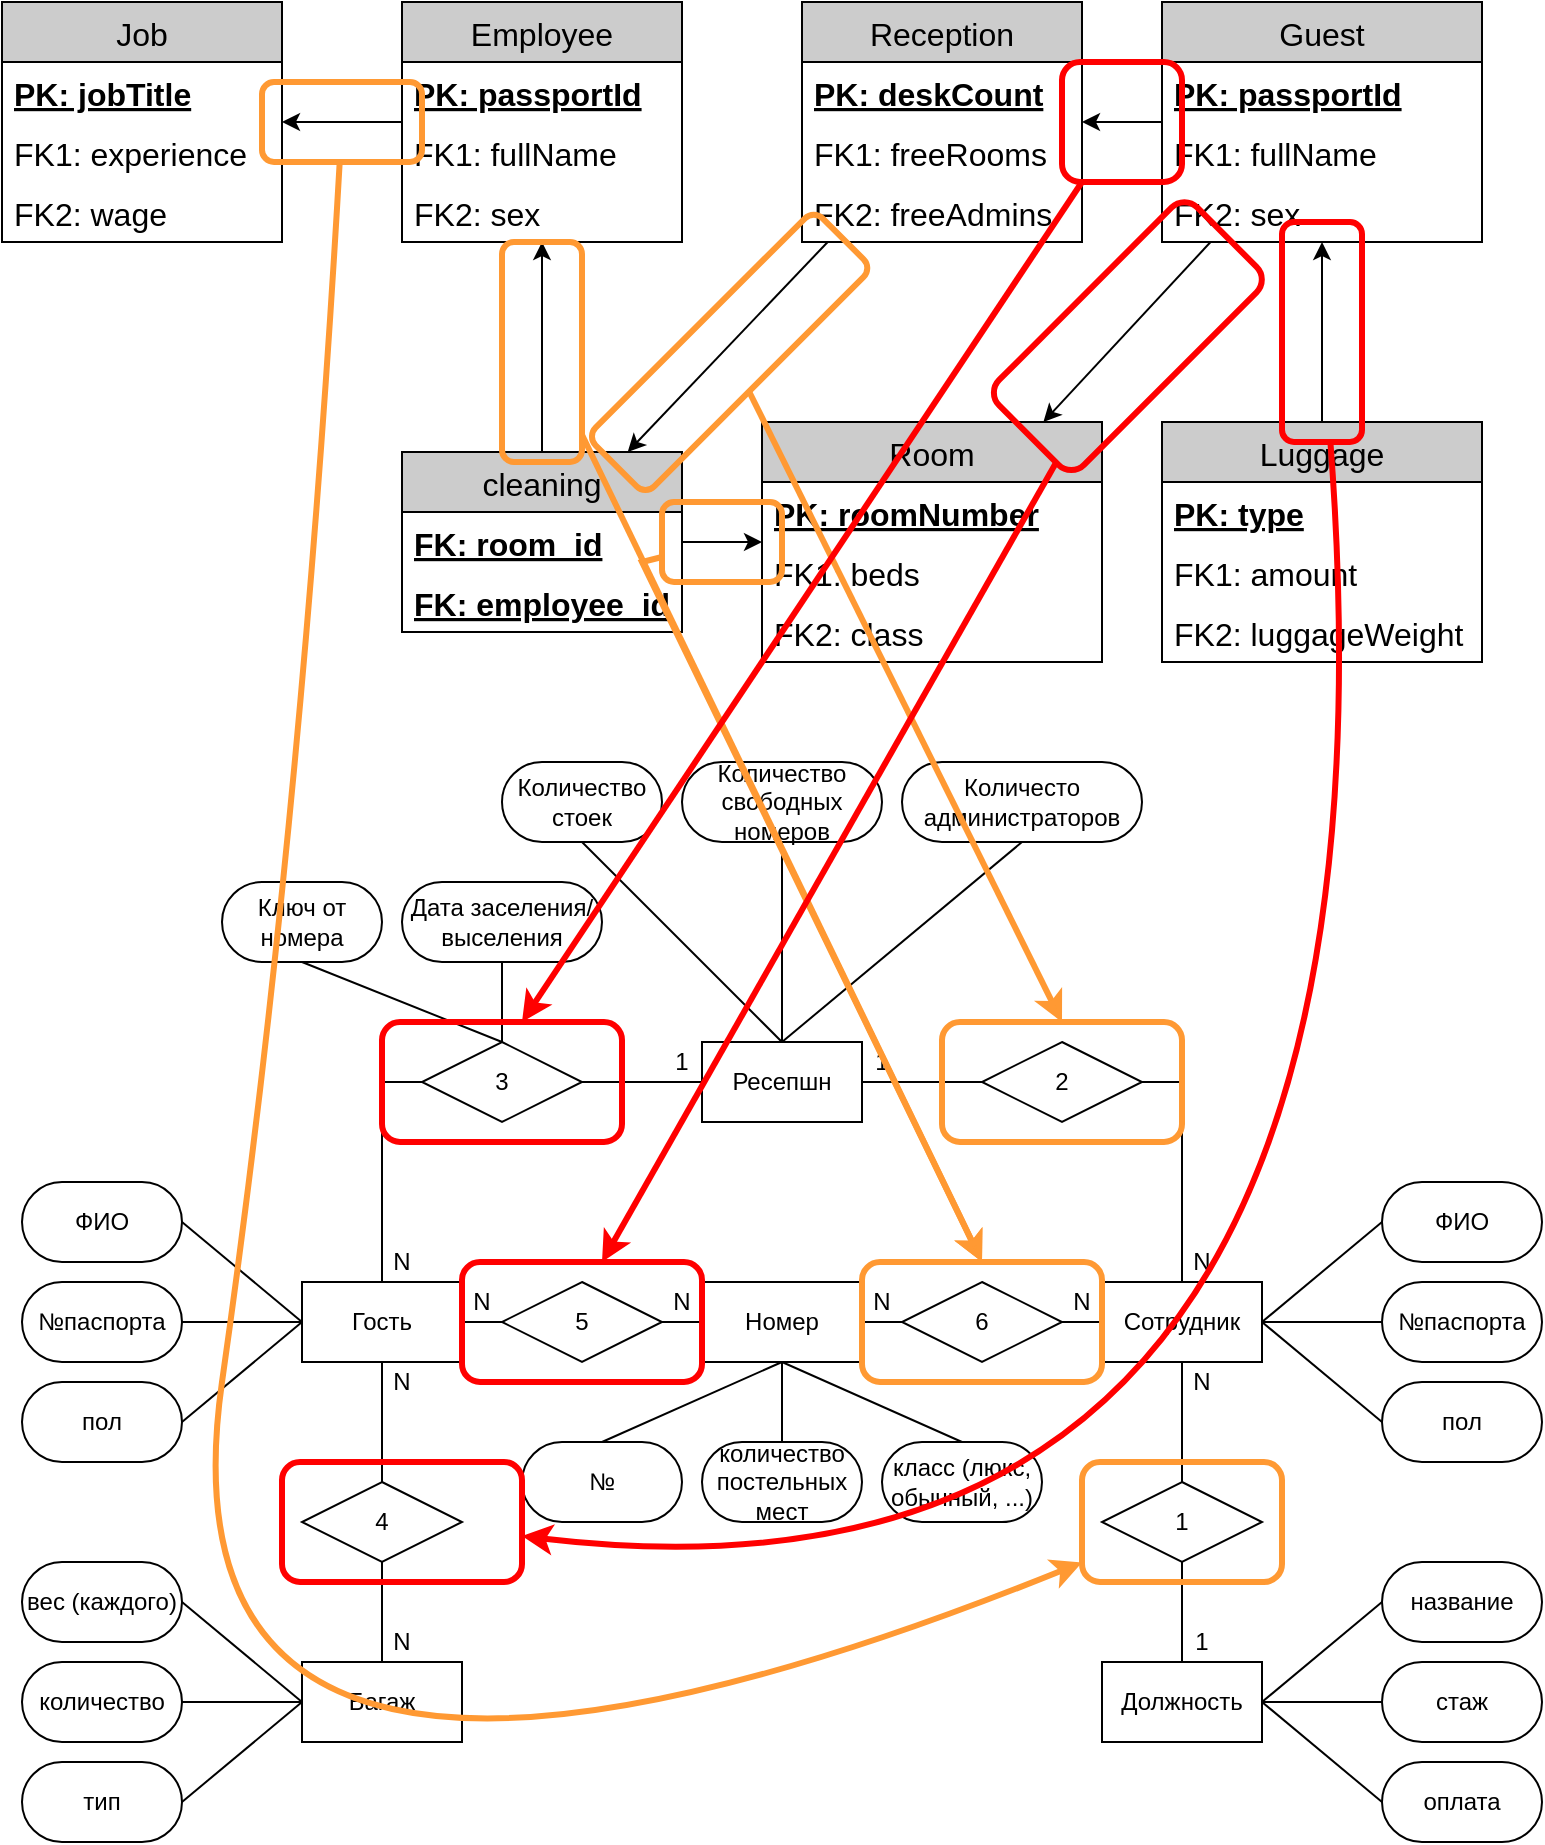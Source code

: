 <mxfile version="20.3.0" type="device"><diagram id="vk5RKpbCfQHZWG0FtyMQ" name="Page-1"><mxGraphModel dx="1185" dy="721" grid="1" gridSize="10" guides="0" tooltips="1" connect="1" arrows="1" fold="1" page="1" pageScale="1" pageWidth="827" pageHeight="1169" math="0" shadow="0"><root><mxCell id="0"/><mxCell id="1" parent="0"/><mxCell id="TBQOfmh74yE7Xm7Wg3LS-1" value="Сотрудник" style="rounded=0;whiteSpace=wrap;html=1;" parent="1" vertex="1"><mxGeometry x="580" y="680" width="80" height="40" as="geometry"/></mxCell><mxCell id="TBQOfmh74yE7Xm7Wg3LS-2" value="Должность" style="rounded=0;whiteSpace=wrap;html=1;" parent="1" vertex="1"><mxGeometry x="580" y="870" width="80" height="40" as="geometry"/></mxCell><mxCell id="TBQOfmh74yE7Xm7Wg3LS-3" value="1" style="rhombus;whiteSpace=wrap;html=1;" parent="1" vertex="1"><mxGeometry x="580" y="780" width="80" height="40" as="geometry"/></mxCell><mxCell id="TBQOfmh74yE7Xm7Wg3LS-4" value="" style="endArrow=none;html=1;rounded=0;entryX=0.5;entryY=1;entryDx=0;entryDy=0;exitX=0.5;exitY=0;exitDx=0;exitDy=0;" parent="1" source="TBQOfmh74yE7Xm7Wg3LS-3" target="TBQOfmh74yE7Xm7Wg3LS-1" edge="1"><mxGeometry width="50" height="50" relative="1" as="geometry"><mxPoint x="420" y="800" as="sourcePoint"/><mxPoint x="470" y="750" as="targetPoint"/></mxGeometry></mxCell><mxCell id="TBQOfmh74yE7Xm7Wg3LS-5" value="N" style="text;html=1;strokeColor=none;fillColor=none;align=center;verticalAlign=middle;whiteSpace=wrap;rounded=0;" parent="1" vertex="1"><mxGeometry x="620" y="720" width="20" height="20" as="geometry"/></mxCell><mxCell id="TBQOfmh74yE7Xm7Wg3LS-6" value="" style="endArrow=none;html=1;rounded=0;entryX=0.5;entryY=1;entryDx=0;entryDy=0;exitX=0.5;exitY=0;exitDx=0;exitDy=0;" parent="1" source="TBQOfmh74yE7Xm7Wg3LS-2" target="TBQOfmh74yE7Xm7Wg3LS-3" edge="1"><mxGeometry width="50" height="50" relative="1" as="geometry"><mxPoint x="450" y="860" as="sourcePoint"/><mxPoint x="500" y="810" as="targetPoint"/></mxGeometry></mxCell><mxCell id="TBQOfmh74yE7Xm7Wg3LS-7" value="1" style="text;html=1;strokeColor=none;fillColor=none;align=center;verticalAlign=middle;whiteSpace=wrap;rounded=0;" parent="1" vertex="1"><mxGeometry x="620" y="850" width="20" height="20" as="geometry"/></mxCell><mxCell id="TBQOfmh74yE7Xm7Wg3LS-8" value="ФИО" style="rounded=1;whiteSpace=wrap;html=1;arcSize=50;" parent="1" vertex="1"><mxGeometry x="720" y="630" width="80" height="40" as="geometry"/></mxCell><mxCell id="TBQOfmh74yE7Xm7Wg3LS-10" value="№паспорта" style="rounded=1;whiteSpace=wrap;html=1;arcSize=50;" parent="1" vertex="1"><mxGeometry x="720" y="680" width="80" height="40" as="geometry"/></mxCell><mxCell id="TBQOfmh74yE7Xm7Wg3LS-11" value="пол" style="rounded=1;whiteSpace=wrap;html=1;arcSize=50;" parent="1" vertex="1"><mxGeometry x="720" y="730" width="80" height="40" as="geometry"/></mxCell><mxCell id="TBQOfmh74yE7Xm7Wg3LS-12" value="" style="endArrow=none;html=1;rounded=0;entryX=0;entryY=0.5;entryDx=0;entryDy=0;" parent="1" target="TBQOfmh74yE7Xm7Wg3LS-8" edge="1"><mxGeometry width="50" height="50" relative="1" as="geometry"><mxPoint x="660" y="700" as="sourcePoint"/><mxPoint x="710" y="650" as="targetPoint"/></mxGeometry></mxCell><mxCell id="TBQOfmh74yE7Xm7Wg3LS-13" value="" style="endArrow=none;html=1;rounded=0;exitX=1;exitY=0.5;exitDx=0;exitDy=0;entryX=0;entryY=0.5;entryDx=0;entryDy=0;" parent="1" source="TBQOfmh74yE7Xm7Wg3LS-1" target="TBQOfmh74yE7Xm7Wg3LS-10" edge="1"><mxGeometry width="50" height="50" relative="1" as="geometry"><mxPoint x="460" y="760" as="sourcePoint"/><mxPoint x="510" y="710" as="targetPoint"/></mxGeometry></mxCell><mxCell id="TBQOfmh74yE7Xm7Wg3LS-14" value="" style="endArrow=none;html=1;rounded=0;entryX=0;entryY=0.5;entryDx=0;entryDy=0;exitX=1;exitY=0.5;exitDx=0;exitDy=0;" parent="1" source="TBQOfmh74yE7Xm7Wg3LS-1" target="TBQOfmh74yE7Xm7Wg3LS-11" edge="1"><mxGeometry width="50" height="50" relative="1" as="geometry"><mxPoint x="670" y="710" as="sourcePoint"/><mxPoint x="730" y="660" as="targetPoint"/></mxGeometry></mxCell><mxCell id="TBQOfmh74yE7Xm7Wg3LS-15" value="название" style="rounded=1;whiteSpace=wrap;html=1;arcSize=50;" parent="1" vertex="1"><mxGeometry x="720" y="820" width="80" height="40" as="geometry"/></mxCell><mxCell id="TBQOfmh74yE7Xm7Wg3LS-16" value="стаж" style="rounded=1;whiteSpace=wrap;html=1;arcSize=50;" parent="1" vertex="1"><mxGeometry x="720" y="870" width="80" height="40" as="geometry"/></mxCell><mxCell id="TBQOfmh74yE7Xm7Wg3LS-17" value="оплата" style="rounded=1;whiteSpace=wrap;html=1;arcSize=50;" parent="1" vertex="1"><mxGeometry x="720" y="920" width="80" height="40" as="geometry"/></mxCell><mxCell id="TBQOfmh74yE7Xm7Wg3LS-18" value="" style="endArrow=none;html=1;rounded=0;entryX=0;entryY=0.5;entryDx=0;entryDy=0;exitX=1;exitY=0.5;exitDx=0;exitDy=0;" parent="1" source="TBQOfmh74yE7Xm7Wg3LS-2" target="TBQOfmh74yE7Xm7Wg3LS-15" edge="1"><mxGeometry width="50" height="50" relative="1" as="geometry"><mxPoint x="660" y="890" as="sourcePoint"/><mxPoint x="710" y="840" as="targetPoint"/></mxGeometry></mxCell><mxCell id="TBQOfmh74yE7Xm7Wg3LS-19" value="" style="endArrow=none;html=1;rounded=0;exitX=1;exitY=0.5;exitDx=0;exitDy=0;entryX=0;entryY=0.5;entryDx=0;entryDy=0;" parent="1" source="TBQOfmh74yE7Xm7Wg3LS-2" target="TBQOfmh74yE7Xm7Wg3LS-16" edge="1"><mxGeometry width="50" height="50" relative="1" as="geometry"><mxPoint x="660" y="890" as="sourcePoint"/><mxPoint x="510" y="900" as="targetPoint"/></mxGeometry></mxCell><mxCell id="TBQOfmh74yE7Xm7Wg3LS-20" value="" style="endArrow=none;html=1;rounded=0;entryX=0;entryY=0.5;entryDx=0;entryDy=0;exitX=1;exitY=0.5;exitDx=0;exitDy=0;" parent="1" source="TBQOfmh74yE7Xm7Wg3LS-2" target="TBQOfmh74yE7Xm7Wg3LS-17" edge="1"><mxGeometry width="50" height="50" relative="1" as="geometry"><mxPoint x="660" y="890" as="sourcePoint"/><mxPoint x="730" y="850" as="targetPoint"/></mxGeometry></mxCell><mxCell id="TBQOfmh74yE7Xm7Wg3LS-21" value="Гость" style="rounded=0;whiteSpace=wrap;html=1;" parent="1" vertex="1"><mxGeometry x="180" y="680" width="80" height="40" as="geometry"/></mxCell><mxCell id="TBQOfmh74yE7Xm7Wg3LS-23" value="ФИО" style="rounded=1;whiteSpace=wrap;html=1;arcSize=50;" parent="1" vertex="1"><mxGeometry x="40" y="630" width="80" height="40" as="geometry"/></mxCell><mxCell id="TBQOfmh74yE7Xm7Wg3LS-24" value="№паспорта" style="rounded=1;whiteSpace=wrap;html=1;arcSize=50;" parent="1" vertex="1"><mxGeometry x="40" y="680" width="80" height="40" as="geometry"/></mxCell><mxCell id="TBQOfmh74yE7Xm7Wg3LS-25" value="пол" style="rounded=1;whiteSpace=wrap;html=1;arcSize=50;" parent="1" vertex="1"><mxGeometry x="40" y="730" width="80" height="40" as="geometry"/></mxCell><mxCell id="TBQOfmh74yE7Xm7Wg3LS-29" value="" style="endArrow=none;html=1;rounded=0;entryX=1;entryY=0.5;entryDx=0;entryDy=0;exitX=0;exitY=0.5;exitDx=0;exitDy=0;" parent="1" source="TBQOfmh74yE7Xm7Wg3LS-21" target="TBQOfmh74yE7Xm7Wg3LS-23" edge="1"><mxGeometry width="50" height="50" relative="1" as="geometry"><mxPoint x="220" y="810" as="sourcePoint"/><mxPoint x="280" y="760" as="targetPoint"/></mxGeometry></mxCell><mxCell id="TBQOfmh74yE7Xm7Wg3LS-30" value="" style="endArrow=none;html=1;rounded=0;exitX=0;exitY=0.5;exitDx=0;exitDy=0;entryX=1;entryY=0.5;entryDx=0;entryDy=0;" parent="1" source="TBQOfmh74yE7Xm7Wg3LS-21" target="TBQOfmh74yE7Xm7Wg3LS-24" edge="1"><mxGeometry width="50" height="50" relative="1" as="geometry"><mxPoint x="220" y="810" as="sourcePoint"/><mxPoint x="280" y="810" as="targetPoint"/></mxGeometry></mxCell><mxCell id="TBQOfmh74yE7Xm7Wg3LS-31" value="" style="endArrow=none;html=1;rounded=0;exitX=1;exitY=0.5;exitDx=0;exitDy=0;entryX=0;entryY=0.5;entryDx=0;entryDy=0;" parent="1" source="TBQOfmh74yE7Xm7Wg3LS-25" target="TBQOfmh74yE7Xm7Wg3LS-21" edge="1"><mxGeometry width="50" height="50" relative="1" as="geometry"><mxPoint x="220" y="810" as="sourcePoint"/><mxPoint x="180" y="700" as="targetPoint"/></mxGeometry></mxCell><mxCell id="TBQOfmh74yE7Xm7Wg3LS-32" value="Ресепшн" style="rounded=0;whiteSpace=wrap;html=1;" parent="1" vertex="1"><mxGeometry x="380" y="560" width="80" height="40" as="geometry"/></mxCell><mxCell id="TBQOfmh74yE7Xm7Wg3LS-34" value="Багаж" style="rounded=0;whiteSpace=wrap;html=1;" parent="1" vertex="1"><mxGeometry x="180" y="870" width="80" height="40" as="geometry"/></mxCell><mxCell id="TBQOfmh74yE7Xm7Wg3LS-35" value="вес (каждого)" style="rounded=1;whiteSpace=wrap;html=1;arcSize=50;" parent="1" vertex="1"><mxGeometry x="40" y="820" width="80" height="40" as="geometry"/></mxCell><mxCell id="TBQOfmh74yE7Xm7Wg3LS-36" value="количество" style="rounded=1;whiteSpace=wrap;html=1;arcSize=50;" parent="1" vertex="1"><mxGeometry x="40" y="870" width="80" height="40" as="geometry"/></mxCell><mxCell id="TBQOfmh74yE7Xm7Wg3LS-37" value="тип" style="rounded=1;whiteSpace=wrap;html=1;arcSize=50;" parent="1" vertex="1"><mxGeometry x="40" y="920" width="80" height="40" as="geometry"/></mxCell><mxCell id="TBQOfmh74yE7Xm7Wg3LS-38" value="" style="endArrow=none;html=1;rounded=0;entryX=1;entryY=0.5;entryDx=0;entryDy=0;exitX=0;exitY=0.5;exitDx=0;exitDy=0;" parent="1" edge="1"><mxGeometry width="50" height="50" relative="1" as="geometry"><mxPoint x="180" y="890" as="sourcePoint"/><mxPoint x="120" y="840" as="targetPoint"/></mxGeometry></mxCell><mxCell id="TBQOfmh74yE7Xm7Wg3LS-39" value="" style="endArrow=none;html=1;rounded=0;exitX=0;exitY=0.5;exitDx=0;exitDy=0;entryX=1;entryY=0.5;entryDx=0;entryDy=0;" parent="1" edge="1"><mxGeometry width="50" height="50" relative="1" as="geometry"><mxPoint x="180" y="890" as="sourcePoint"/><mxPoint x="120" y="890" as="targetPoint"/></mxGeometry></mxCell><mxCell id="TBQOfmh74yE7Xm7Wg3LS-40" value="" style="endArrow=none;html=1;rounded=0;entryX=0;entryY=0.5;entryDx=0;entryDy=0;exitX=1;exitY=0.5;exitDx=0;exitDy=0;" parent="1" source="TBQOfmh74yE7Xm7Wg3LS-37" edge="1"><mxGeometry width="50" height="50" relative="1" as="geometry"><mxPoint x="120" y="940" as="sourcePoint"/><mxPoint x="180" y="890" as="targetPoint"/></mxGeometry></mxCell><mxCell id="TBQOfmh74yE7Xm7Wg3LS-41" value="2" style="rhombus;whiteSpace=wrap;html=1;" parent="1" vertex="1"><mxGeometry x="520" y="560" width="80" height="40" as="geometry"/></mxCell><mxCell id="TBQOfmh74yE7Xm7Wg3LS-42" value="" style="endArrow=none;html=1;rounded=0;exitX=0.5;exitY=0;exitDx=0;exitDy=0;entryX=1;entryY=0.5;entryDx=0;entryDy=0;" parent="1" source="TBQOfmh74yE7Xm7Wg3LS-1" target="TBQOfmh74yE7Xm7Wg3LS-41" edge="1"><mxGeometry width="50" height="50" relative="1" as="geometry"><mxPoint x="580" y="680" as="sourcePoint"/><mxPoint x="630" y="630" as="targetPoint"/><Array as="points"><mxPoint x="620" y="580"/></Array></mxGeometry></mxCell><mxCell id="TBQOfmh74yE7Xm7Wg3LS-45" value="" style="endArrow=none;html=1;rounded=0;exitX=1;exitY=0.5;exitDx=0;exitDy=0;entryX=0;entryY=0.5;entryDx=0;entryDy=0;" parent="1" source="TBQOfmh74yE7Xm7Wg3LS-32" target="TBQOfmh74yE7Xm7Wg3LS-41" edge="1"><mxGeometry width="50" height="50" relative="1" as="geometry"><mxPoint x="430" y="640" as="sourcePoint"/><mxPoint x="510" y="600" as="targetPoint"/></mxGeometry></mxCell><mxCell id="TBQOfmh74yE7Xm7Wg3LS-46" value="N" style="text;html=1;strokeColor=none;fillColor=none;align=center;verticalAlign=middle;whiteSpace=wrap;rounded=0;" parent="1" vertex="1"><mxGeometry x="620" y="660" width="20" height="20" as="geometry"/></mxCell><mxCell id="TBQOfmh74yE7Xm7Wg3LS-47" value="1" style="text;html=1;strokeColor=none;fillColor=none;align=center;verticalAlign=middle;whiteSpace=wrap;rounded=0;" parent="1" vertex="1"><mxGeometry x="460" y="560" width="20" height="20" as="geometry"/></mxCell><mxCell id="TBQOfmh74yE7Xm7Wg3LS-48" value="3" style="rhombus;whiteSpace=wrap;html=1;" parent="1" vertex="1"><mxGeometry x="240" y="560" width="80" height="40" as="geometry"/></mxCell><mxCell id="TBQOfmh74yE7Xm7Wg3LS-50" value="Номер" style="rounded=0;whiteSpace=wrap;html=1;" parent="1" vertex="1"><mxGeometry x="380" y="680" width="80" height="40" as="geometry"/></mxCell><mxCell id="TBQOfmh74yE7Xm7Wg3LS-51" value="" style="endArrow=none;html=1;rounded=0;exitX=0.5;exitY=0;exitDx=0;exitDy=0;entryX=0;entryY=0.5;entryDx=0;entryDy=0;" parent="1" source="TBQOfmh74yE7Xm7Wg3LS-21" target="TBQOfmh74yE7Xm7Wg3LS-48" edge="1"><mxGeometry width="50" height="50" relative="1" as="geometry"><mxPoint x="280" y="690" as="sourcePoint"/><mxPoint x="330" y="640" as="targetPoint"/><Array as="points"><mxPoint x="220" y="580"/></Array></mxGeometry></mxCell><mxCell id="TBQOfmh74yE7Xm7Wg3LS-52" value="" style="endArrow=none;html=1;rounded=0;exitX=1;exitY=0.5;exitDx=0;exitDy=0;entryX=0;entryY=0.5;entryDx=0;entryDy=0;" parent="1" edge="1"><mxGeometry width="50" height="50" relative="1" as="geometry"><mxPoint x="320" y="580" as="sourcePoint"/><mxPoint x="380" y="580" as="targetPoint"/></mxGeometry></mxCell><mxCell id="TBQOfmh74yE7Xm7Wg3LS-53" value="1" style="text;html=1;strokeColor=none;fillColor=none;align=center;verticalAlign=middle;whiteSpace=wrap;rounded=0;" parent="1" vertex="1"><mxGeometry x="360" y="560" width="20" height="20" as="geometry"/></mxCell><mxCell id="TBQOfmh74yE7Xm7Wg3LS-54" value="N" style="text;html=1;strokeColor=none;fillColor=none;align=center;verticalAlign=middle;whiteSpace=wrap;rounded=0;" parent="1" vertex="1"><mxGeometry x="220" y="660" width="20" height="20" as="geometry"/></mxCell><mxCell id="TBQOfmh74yE7Xm7Wg3LS-55" value="4" style="rhombus;whiteSpace=wrap;html=1;" parent="1" vertex="1"><mxGeometry x="180" y="780" width="80" height="40" as="geometry"/></mxCell><mxCell id="TBQOfmh74yE7Xm7Wg3LS-56" value="" style="endArrow=none;html=1;rounded=0;entryX=0.5;entryY=1;entryDx=0;entryDy=0;exitX=0.5;exitY=0;exitDx=0;exitDy=0;" parent="1" source="TBQOfmh74yE7Xm7Wg3LS-55" edge="1"><mxGeometry width="50" height="50" relative="1" as="geometry"><mxPoint x="20" y="800" as="sourcePoint"/><mxPoint x="220" y="720" as="targetPoint"/></mxGeometry></mxCell><mxCell id="TBQOfmh74yE7Xm7Wg3LS-57" value="N" style="text;html=1;strokeColor=none;fillColor=none;align=center;verticalAlign=middle;whiteSpace=wrap;rounded=0;" parent="1" vertex="1"><mxGeometry x="220" y="720" width="20" height="20" as="geometry"/></mxCell><mxCell id="TBQOfmh74yE7Xm7Wg3LS-58" value="" style="endArrow=none;html=1;rounded=0;entryX=0.5;entryY=1;entryDx=0;entryDy=0;exitX=0.5;exitY=0;exitDx=0;exitDy=0;" parent="1" target="TBQOfmh74yE7Xm7Wg3LS-55" edge="1"><mxGeometry width="50" height="50" relative="1" as="geometry"><mxPoint x="220" y="870" as="sourcePoint"/><mxPoint x="100" y="810" as="targetPoint"/></mxGeometry></mxCell><mxCell id="TBQOfmh74yE7Xm7Wg3LS-59" value="N" style="text;html=1;strokeColor=none;fillColor=none;align=center;verticalAlign=middle;whiteSpace=wrap;rounded=0;" parent="1" vertex="1"><mxGeometry x="220" y="850" width="20" height="20" as="geometry"/></mxCell><mxCell id="TBQOfmh74yE7Xm7Wg3LS-62" value="Ключ от номера" style="rounded=1;whiteSpace=wrap;html=1;arcSize=50;" parent="1" vertex="1"><mxGeometry x="140" y="480" width="80" height="40" as="geometry"/></mxCell><mxCell id="TBQOfmh74yE7Xm7Wg3LS-63" value="" style="endArrow=none;html=1;rounded=0;exitX=0.5;exitY=0;exitDx=0;exitDy=0;entryX=0.5;entryY=1;entryDx=0;entryDy=0;" parent="1" source="TBQOfmh74yE7Xm7Wg3LS-48" target="TBQOfmh74yE7Xm7Wg3LS-62" edge="1"><mxGeometry width="50" height="50" relative="1" as="geometry"><mxPoint x="300" y="550" as="sourcePoint"/><mxPoint x="350" y="500" as="targetPoint"/></mxGeometry></mxCell><mxCell id="TBQOfmh74yE7Xm7Wg3LS-64" value="Дата заселения/выселения" style="rounded=1;whiteSpace=wrap;html=1;arcSize=50;" parent="1" vertex="1"><mxGeometry x="230" y="480" width="100" height="40" as="geometry"/></mxCell><mxCell id="TBQOfmh74yE7Xm7Wg3LS-65" value="" style="endArrow=none;html=1;rounded=0;entryX=0.5;entryY=1;entryDx=0;entryDy=0;exitX=0.5;exitY=0;exitDx=0;exitDy=0;" parent="1" source="TBQOfmh74yE7Xm7Wg3LS-48" target="TBQOfmh74yE7Xm7Wg3LS-64" edge="1"><mxGeometry width="50" height="50" relative="1" as="geometry"><mxPoint x="290" y="580" as="sourcePoint"/><mxPoint x="340" y="530" as="targetPoint"/></mxGeometry></mxCell><mxCell id="TBQOfmh74yE7Xm7Wg3LS-66" value="5" style="rhombus;whiteSpace=wrap;html=1;" parent="1" vertex="1"><mxGeometry x="280" y="680" width="80" height="40" as="geometry"/></mxCell><mxCell id="TBQOfmh74yE7Xm7Wg3LS-67" value="" style="endArrow=none;html=1;rounded=0;exitX=1;exitY=0.5;exitDx=0;exitDy=0;entryX=0;entryY=0.5;entryDx=0;entryDy=0;" parent="1" source="TBQOfmh74yE7Xm7Wg3LS-21" target="TBQOfmh74yE7Xm7Wg3LS-66" edge="1"><mxGeometry width="50" height="50" relative="1" as="geometry"><mxPoint x="260" y="740" as="sourcePoint"/><mxPoint x="310" y="690" as="targetPoint"/></mxGeometry></mxCell><mxCell id="TBQOfmh74yE7Xm7Wg3LS-68" value="" style="endArrow=none;html=1;rounded=0;exitX=1;exitY=0.5;exitDx=0;exitDy=0;entryX=0;entryY=0.5;entryDx=0;entryDy=0;" parent="1" source="TBQOfmh74yE7Xm7Wg3LS-66" target="TBQOfmh74yE7Xm7Wg3LS-50" edge="1"><mxGeometry width="50" height="50" relative="1" as="geometry"><mxPoint x="270" y="710" as="sourcePoint"/><mxPoint x="290" y="710" as="targetPoint"/></mxGeometry></mxCell><mxCell id="TBQOfmh74yE7Xm7Wg3LS-70" value="6" style="rhombus;whiteSpace=wrap;html=1;" parent="1" vertex="1"><mxGeometry x="480" y="680" width="80" height="40" as="geometry"/></mxCell><mxCell id="TBQOfmh74yE7Xm7Wg3LS-71" value="" style="endArrow=none;html=1;rounded=0;exitX=1;exitY=0.5;exitDx=0;exitDy=0;entryX=0;entryY=0.5;entryDx=0;entryDy=0;" parent="1" target="TBQOfmh74yE7Xm7Wg3LS-70" edge="1"><mxGeometry width="50" height="50" relative="1" as="geometry"><mxPoint x="460" y="700" as="sourcePoint"/><mxPoint x="510" y="690" as="targetPoint"/></mxGeometry></mxCell><mxCell id="TBQOfmh74yE7Xm7Wg3LS-72" value="" style="endArrow=none;html=1;rounded=0;exitX=1;exitY=0.5;exitDx=0;exitDy=0;entryX=0;entryY=0.5;entryDx=0;entryDy=0;" parent="1" source="TBQOfmh74yE7Xm7Wg3LS-70" edge="1"><mxGeometry width="50" height="50" relative="1" as="geometry"><mxPoint x="470" y="710" as="sourcePoint"/><mxPoint x="580" y="700" as="targetPoint"/></mxGeometry></mxCell><mxCell id="TBQOfmh74yE7Xm7Wg3LS-78" value="№" style="rounded=1;whiteSpace=wrap;html=1;arcSize=50;" parent="1" vertex="1"><mxGeometry x="290" y="760" width="80" height="40" as="geometry"/></mxCell><mxCell id="TBQOfmh74yE7Xm7Wg3LS-79" value="количество постельных мест" style="rounded=1;whiteSpace=wrap;html=1;arcSize=50;" parent="1" vertex="1"><mxGeometry x="380" y="760" width="80" height="40" as="geometry"/></mxCell><mxCell id="TBQOfmh74yE7Xm7Wg3LS-80" value="" style="endArrow=none;html=1;rounded=0;exitX=0.5;exitY=0;exitDx=0;exitDy=0;" parent="1" source="TBQOfmh74yE7Xm7Wg3LS-78" edge="1"><mxGeometry width="50" height="50" relative="1" as="geometry"><mxPoint x="370" y="770" as="sourcePoint"/><mxPoint x="420" y="720" as="targetPoint"/></mxGeometry></mxCell><mxCell id="TBQOfmh74yE7Xm7Wg3LS-81" value="" style="endArrow=none;html=1;rounded=0;entryX=0.5;entryY=1;entryDx=0;entryDy=0;exitX=0.5;exitY=0;exitDx=0;exitDy=0;" parent="1" source="TBQOfmh74yE7Xm7Wg3LS-79" target="TBQOfmh74yE7Xm7Wg3LS-50" edge="1"><mxGeometry width="50" height="50" relative="1" as="geometry"><mxPoint x="390" y="850" as="sourcePoint"/><mxPoint x="440" y="800" as="targetPoint"/></mxGeometry></mxCell><mxCell id="TBQOfmh74yE7Xm7Wg3LS-82" value="класс (люкс, обычный, ...)" style="rounded=1;whiteSpace=wrap;html=1;arcSize=50;" parent="1" vertex="1"><mxGeometry x="470" y="760" width="80" height="40" as="geometry"/></mxCell><mxCell id="TBQOfmh74yE7Xm7Wg3LS-83" value="" style="endArrow=none;html=1;rounded=0;exitX=0.5;exitY=0;exitDx=0;exitDy=0;" parent="1" source="TBQOfmh74yE7Xm7Wg3LS-82" edge="1"><mxGeometry width="50" height="50" relative="1" as="geometry"><mxPoint x="340" y="770" as="sourcePoint"/><mxPoint x="420" y="720" as="targetPoint"/></mxGeometry></mxCell><mxCell id="TBQOfmh74yE7Xm7Wg3LS-84" value="Количество стоек" style="rounded=1;whiteSpace=wrap;html=1;arcSize=50;" parent="1" vertex="1"><mxGeometry x="280" y="420" width="80" height="40" as="geometry"/></mxCell><mxCell id="TBQOfmh74yE7Xm7Wg3LS-85" value="Количество свободных номеров" style="rounded=1;whiteSpace=wrap;html=1;arcSize=50;" parent="1" vertex="1"><mxGeometry x="370" y="420" width="100" height="40" as="geometry"/></mxCell><mxCell id="TBQOfmh74yE7Xm7Wg3LS-86" value="Количесто администраторов" style="rounded=1;whiteSpace=wrap;html=1;arcSize=50;" parent="1" vertex="1"><mxGeometry x="480" y="420" width="120" height="40" as="geometry"/></mxCell><mxCell id="TBQOfmh74yE7Xm7Wg3LS-87" value="" style="endArrow=none;html=1;rounded=0;entryX=0.5;entryY=1;entryDx=0;entryDy=0;exitX=0.5;exitY=0;exitDx=0;exitDy=0;" parent="1" source="TBQOfmh74yE7Xm7Wg3LS-32" target="TBQOfmh74yE7Xm7Wg3LS-84" edge="1"><mxGeometry width="50" height="50" relative="1" as="geometry"><mxPoint x="320" y="550" as="sourcePoint"/><mxPoint x="370" y="500" as="targetPoint"/></mxGeometry></mxCell><mxCell id="TBQOfmh74yE7Xm7Wg3LS-88" value="" style="endArrow=none;html=1;rounded=0;entryX=0.5;entryY=1;entryDx=0;entryDy=0;exitX=0.5;exitY=0;exitDx=0;exitDy=0;" parent="1" source="TBQOfmh74yE7Xm7Wg3LS-32" target="TBQOfmh74yE7Xm7Wg3LS-86" edge="1"><mxGeometry width="50" height="50" relative="1" as="geometry"><mxPoint x="430" y="570.0" as="sourcePoint"/><mxPoint x="340" y="470" as="targetPoint"/></mxGeometry></mxCell><mxCell id="TBQOfmh74yE7Xm7Wg3LS-89" value="" style="endArrow=none;html=1;rounded=0;entryX=0.5;entryY=1;entryDx=0;entryDy=0;exitX=0.5;exitY=0;exitDx=0;exitDy=0;" parent="1" source="TBQOfmh74yE7Xm7Wg3LS-32" target="TBQOfmh74yE7Xm7Wg3LS-85" edge="1"><mxGeometry width="50" height="50" relative="1" as="geometry"><mxPoint x="430" y="570.0" as="sourcePoint"/><mxPoint x="520" y="470" as="targetPoint"/></mxGeometry></mxCell><mxCell id="EaT-_fbNCxZh5577zwqm-1" value="N" style="text;html=1;strokeColor=none;fillColor=none;align=center;verticalAlign=middle;whiteSpace=wrap;rounded=0;" parent="1" vertex="1"><mxGeometry x="260" y="680" width="20" height="20" as="geometry"/></mxCell><mxCell id="EaT-_fbNCxZh5577zwqm-2" value="N" style="text;html=1;strokeColor=none;fillColor=none;align=center;verticalAlign=middle;whiteSpace=wrap;rounded=0;" parent="1" vertex="1"><mxGeometry x="360" y="680" width="20" height="20" as="geometry"/></mxCell><mxCell id="EaT-_fbNCxZh5577zwqm-4" value="N" style="text;html=1;strokeColor=none;fillColor=none;align=center;verticalAlign=middle;whiteSpace=wrap;rounded=0;" parent="1" vertex="1"><mxGeometry x="460" y="680" width="20" height="20" as="geometry"/></mxCell><mxCell id="EaT-_fbNCxZh5577zwqm-5" value="N" style="text;html=1;strokeColor=none;fillColor=none;align=center;verticalAlign=middle;whiteSpace=wrap;rounded=0;" parent="1" vertex="1"><mxGeometry x="560" y="680" width="20" height="20" as="geometry"/></mxCell><mxCell id="kVLV_AiQXvow_8J6D6ob-1" value="Employee" style="swimlane;fontStyle=0;childLayout=stackLayout;horizontal=1;startSize=30;horizontalStack=0;resizeParent=1;resizeParentMax=0;resizeLast=0;collapsible=1;marginBottom=0;strokeColor=default;strokeWidth=1;fillColor=#CCCCCC;fontSize=16;" vertex="1" parent="1"><mxGeometry x="230" y="40" width="140" height="120" as="geometry"/></mxCell><mxCell id="kVLV_AiQXvow_8J6D6ob-2" value="PK: passportId" style="text;strokeColor=none;fillColor=none;align=left;verticalAlign=middle;spacingLeft=4;spacingRight=4;overflow=hidden;points=[[0,0.5],[1,0.5]];portConstraint=eastwest;rotatable=0;strokeWidth=1;fontStyle=5;fontSize=16;" vertex="1" parent="kVLV_AiQXvow_8J6D6ob-1"><mxGeometry y="30" width="140" height="30" as="geometry"/></mxCell><mxCell id="kVLV_AiQXvow_8J6D6ob-3" value="FK1: fullName" style="text;strokeColor=none;fillColor=none;align=left;verticalAlign=middle;spacingLeft=4;spacingRight=4;overflow=hidden;points=[[0,0.5],[1,0.5]];portConstraint=eastwest;rotatable=0;strokeWidth=1;fontSize=16;" vertex="1" parent="kVLV_AiQXvow_8J6D6ob-1"><mxGeometry y="60" width="140" height="30" as="geometry"/></mxCell><mxCell id="kVLV_AiQXvow_8J6D6ob-4" value="FK2: sex" style="text;strokeColor=none;fillColor=none;align=left;verticalAlign=middle;spacingLeft=4;spacingRight=4;overflow=hidden;points=[[0,0.5],[1,0.5]];portConstraint=eastwest;rotatable=0;strokeWidth=1;fontSize=16;" vertex="1" parent="kVLV_AiQXvow_8J6D6ob-1"><mxGeometry y="90" width="140" height="30" as="geometry"/></mxCell><mxCell id="kVLV_AiQXvow_8J6D6ob-5" value="Job" style="swimlane;fontStyle=0;childLayout=stackLayout;horizontal=1;startSize=30;horizontalStack=0;resizeParent=1;resizeParentMax=0;resizeLast=0;collapsible=1;marginBottom=0;strokeColor=default;strokeWidth=1;fillColor=#CCCCCC;fontSize=16;" vertex="1" parent="1"><mxGeometry x="30" y="40" width="140" height="120" as="geometry"/></mxCell><mxCell id="kVLV_AiQXvow_8J6D6ob-6" value="PK: jobTitle" style="text;strokeColor=none;fillColor=none;align=left;verticalAlign=middle;spacingLeft=4;spacingRight=4;overflow=hidden;points=[[0,0.5],[1,0.5]];portConstraint=eastwest;rotatable=0;strokeWidth=1;fontStyle=5;fontSize=16;" vertex="1" parent="kVLV_AiQXvow_8J6D6ob-5"><mxGeometry y="30" width="140" height="30" as="geometry"/></mxCell><mxCell id="kVLV_AiQXvow_8J6D6ob-7" value="FK1: experience" style="text;strokeColor=none;fillColor=none;align=left;verticalAlign=middle;spacingLeft=4;spacingRight=4;overflow=hidden;points=[[0,0.5],[1,0.5]];portConstraint=eastwest;rotatable=0;strokeWidth=1;fontSize=16;" vertex="1" parent="kVLV_AiQXvow_8J6D6ob-5"><mxGeometry y="60" width="140" height="30" as="geometry"/></mxCell><mxCell id="kVLV_AiQXvow_8J6D6ob-8" value="FK2: wage" style="text;strokeColor=none;fillColor=none;align=left;verticalAlign=middle;spacingLeft=4;spacingRight=4;overflow=hidden;points=[[0,0.5],[1,0.5]];portConstraint=eastwest;rotatable=0;strokeWidth=1;fontSize=16;" vertex="1" parent="kVLV_AiQXvow_8J6D6ob-5"><mxGeometry y="90" width="140" height="30" as="geometry"/></mxCell><mxCell id="kVLV_AiQXvow_8J6D6ob-9" value="" style="endArrow=classic;html=1;rounded=0;fontSize=16;strokeWidth=1;" edge="1" parent="1" source="kVLV_AiQXvow_8J6D6ob-1" target="kVLV_AiQXvow_8J6D6ob-5"><mxGeometry width="50" height="50" relative="1" as="geometry"><mxPoint x="230" y="155" as="sourcePoint"/><mxPoint x="170" y="260" as="targetPoint"/></mxGeometry></mxCell><mxCell id="kVLV_AiQXvow_8J6D6ob-10" value="Reception" style="swimlane;fontStyle=0;childLayout=stackLayout;horizontal=1;startSize=30;horizontalStack=0;resizeParent=1;resizeParentMax=0;resizeLast=0;collapsible=1;marginBottom=0;strokeColor=default;strokeWidth=1;fillColor=#CCCCCC;fontSize=16;" vertex="1" parent="1"><mxGeometry x="430" y="40" width="140" height="120" as="geometry"/></mxCell><mxCell id="kVLV_AiQXvow_8J6D6ob-11" value="PK: deskCount" style="text;strokeColor=none;fillColor=none;align=left;verticalAlign=middle;spacingLeft=4;spacingRight=4;overflow=hidden;points=[[0,0.5],[1,0.5]];portConstraint=eastwest;rotatable=0;strokeWidth=1;fontStyle=5;fontSize=16;" vertex="1" parent="kVLV_AiQXvow_8J6D6ob-10"><mxGeometry y="30" width="140" height="30" as="geometry"/></mxCell><mxCell id="kVLV_AiQXvow_8J6D6ob-12" value="FK1: freeRooms" style="text;strokeColor=none;fillColor=none;align=left;verticalAlign=middle;spacingLeft=4;spacingRight=4;overflow=hidden;points=[[0,0.5],[1,0.5]];portConstraint=eastwest;rotatable=0;strokeWidth=1;fontSize=16;" vertex="1" parent="kVLV_AiQXvow_8J6D6ob-10"><mxGeometry y="60" width="140" height="30" as="geometry"/></mxCell><mxCell id="kVLV_AiQXvow_8J6D6ob-13" value="FK2: freeAdmins" style="text;strokeColor=none;fillColor=none;align=left;verticalAlign=middle;spacingLeft=4;spacingRight=4;overflow=hidden;points=[[0,0.5],[1,0.5]];portConstraint=eastwest;rotatable=0;strokeWidth=1;fontSize=16;" vertex="1" parent="kVLV_AiQXvow_8J6D6ob-10"><mxGeometry y="90" width="140" height="30" as="geometry"/></mxCell><mxCell id="kVLV_AiQXvow_8J6D6ob-15" value="Guest" style="swimlane;fontStyle=0;childLayout=stackLayout;horizontal=1;startSize=30;horizontalStack=0;resizeParent=1;resizeParentMax=0;resizeLast=0;collapsible=1;marginBottom=0;strokeColor=default;strokeWidth=1;fillColor=#CCCCCC;fontSize=16;" vertex="1" parent="1"><mxGeometry x="610" y="40" width="160" height="120" as="geometry"/></mxCell><mxCell id="kVLV_AiQXvow_8J6D6ob-16" value="PK: passportId" style="text;strokeColor=none;fillColor=none;align=left;verticalAlign=middle;spacingLeft=4;spacingRight=4;overflow=hidden;points=[[0,0.5],[1,0.5]];portConstraint=eastwest;rotatable=0;strokeWidth=1;fontStyle=5;fontSize=16;" vertex="1" parent="kVLV_AiQXvow_8J6D6ob-15"><mxGeometry y="30" width="160" height="30" as="geometry"/></mxCell><mxCell id="kVLV_AiQXvow_8J6D6ob-17" value="FK1: fullName" style="text;strokeColor=none;fillColor=none;align=left;verticalAlign=middle;spacingLeft=4;spacingRight=4;overflow=hidden;points=[[0,0.5],[1,0.5]];portConstraint=eastwest;rotatable=0;strokeWidth=1;fontSize=16;" vertex="1" parent="kVLV_AiQXvow_8J6D6ob-15"><mxGeometry y="60" width="160" height="30" as="geometry"/></mxCell><mxCell id="kVLV_AiQXvow_8J6D6ob-18" value="FK2: sex" style="text;strokeColor=none;fillColor=none;align=left;verticalAlign=middle;spacingLeft=4;spacingRight=4;overflow=hidden;points=[[0,0.5],[1,0.5]];portConstraint=eastwest;rotatable=0;strokeWidth=1;fontSize=16;" vertex="1" parent="kVLV_AiQXvow_8J6D6ob-15"><mxGeometry y="90" width="160" height="30" as="geometry"/></mxCell><mxCell id="kVLV_AiQXvow_8J6D6ob-19" value="" style="endArrow=classic;html=1;rounded=0;fontSize=16;strokeWidth=1;" edge="1" parent="1" source="kVLV_AiQXvow_8J6D6ob-15" target="kVLV_AiQXvow_8J6D6ob-10"><mxGeometry width="50" height="50" relative="1" as="geometry"><mxPoint x="530" y="280" as="sourcePoint"/><mxPoint x="581" y="150" as="targetPoint"/></mxGeometry></mxCell><mxCell id="kVLV_AiQXvow_8J6D6ob-20" value="Room" style="swimlane;fontStyle=0;childLayout=stackLayout;horizontal=1;startSize=30;horizontalStack=0;resizeParent=1;resizeParentMax=0;resizeLast=0;collapsible=1;marginBottom=0;strokeColor=default;strokeWidth=1;fillColor=#CCCCCC;fontSize=16;" vertex="1" parent="1"><mxGeometry x="410" y="250" width="170" height="120" as="geometry"/></mxCell><mxCell id="kVLV_AiQXvow_8J6D6ob-21" value="PK: roomNumber" style="text;strokeColor=none;fillColor=none;align=left;verticalAlign=middle;spacingLeft=4;spacingRight=4;overflow=hidden;points=[[0,0.5],[1,0.5]];portConstraint=eastwest;rotatable=0;strokeWidth=1;fontStyle=5;fontSize=16;" vertex="1" parent="kVLV_AiQXvow_8J6D6ob-20"><mxGeometry y="30" width="170" height="30" as="geometry"/></mxCell><mxCell id="kVLV_AiQXvow_8J6D6ob-22" value="FK1: beds" style="text;strokeColor=none;fillColor=none;align=left;verticalAlign=middle;spacingLeft=4;spacingRight=4;overflow=hidden;points=[[0,0.5],[1,0.5]];portConstraint=eastwest;rotatable=0;strokeWidth=1;fontSize=16;" vertex="1" parent="kVLV_AiQXvow_8J6D6ob-20"><mxGeometry y="60" width="170" height="30" as="geometry"/></mxCell><mxCell id="kVLV_AiQXvow_8J6D6ob-23" value="FK2: class" style="text;strokeColor=none;fillColor=none;align=left;verticalAlign=middle;spacingLeft=4;spacingRight=4;overflow=hidden;points=[[0,0.5],[1,0.5]];portConstraint=eastwest;rotatable=0;strokeWidth=1;fontSize=16;" vertex="1" parent="kVLV_AiQXvow_8J6D6ob-20"><mxGeometry y="90" width="170" height="30" as="geometry"/></mxCell><mxCell id="kVLV_AiQXvow_8J6D6ob-24" value="cleaning" style="swimlane;fontStyle=0;childLayout=stackLayout;horizontal=1;startSize=30;horizontalStack=0;resizeParent=1;resizeParentMax=0;resizeLast=0;collapsible=1;marginBottom=0;strokeColor=default;strokeWidth=1;fillColor=#CCCCCC;fontSize=16;" vertex="1" parent="1"><mxGeometry x="230" y="265" width="140" height="90" as="geometry"/></mxCell><mxCell id="kVLV_AiQXvow_8J6D6ob-25" value="FK: room_id" style="text;strokeColor=none;fillColor=none;align=left;verticalAlign=middle;spacingLeft=4;spacingRight=4;overflow=hidden;points=[[0,0.5],[1,0.5]];portConstraint=eastwest;rotatable=0;strokeWidth=1;fontStyle=5;fontSize=16;" vertex="1" parent="kVLV_AiQXvow_8J6D6ob-24"><mxGeometry y="30" width="140" height="30" as="geometry"/></mxCell><mxCell id="kVLV_AiQXvow_8J6D6ob-26" value="FK: employee_id" style="text;strokeColor=none;fillColor=none;align=left;verticalAlign=middle;spacingLeft=4;spacingRight=4;overflow=hidden;points=[[0,0.5],[1,0.5]];portConstraint=eastwest;rotatable=0;strokeWidth=1;fontStyle=5;fontSize=16;" vertex="1" parent="kVLV_AiQXvow_8J6D6ob-24"><mxGeometry y="60" width="140" height="30" as="geometry"/></mxCell><mxCell id="kVLV_AiQXvow_8J6D6ob-27" value="" style="endArrow=classic;html=1;rounded=0;fontSize=16;strokeWidth=1;" edge="1" parent="1" source="kVLV_AiQXvow_8J6D6ob-24" target="kVLV_AiQXvow_8J6D6ob-20"><mxGeometry width="50" height="50" relative="1" as="geometry"><mxPoint x="220" y="430" as="sourcePoint"/><mxPoint x="270" y="380" as="targetPoint"/></mxGeometry></mxCell><mxCell id="kVLV_AiQXvow_8J6D6ob-28" value="Luggage" style="swimlane;fontStyle=0;childLayout=stackLayout;horizontal=1;startSize=30;horizontalStack=0;resizeParent=1;resizeParentMax=0;resizeLast=0;collapsible=1;marginBottom=0;strokeColor=default;strokeWidth=1;fillColor=#CCCCCC;fontSize=16;" vertex="1" parent="1"><mxGeometry x="610" y="250" width="160" height="120" as="geometry"/></mxCell><mxCell id="kVLV_AiQXvow_8J6D6ob-29" value="PK: type" style="text;strokeColor=none;fillColor=none;align=left;verticalAlign=middle;spacingLeft=4;spacingRight=4;overflow=hidden;points=[[0,0.5],[1,0.5]];portConstraint=eastwest;rotatable=0;strokeWidth=1;fontStyle=5;fontSize=16;" vertex="1" parent="kVLV_AiQXvow_8J6D6ob-28"><mxGeometry y="30" width="160" height="30" as="geometry"/></mxCell><mxCell id="kVLV_AiQXvow_8J6D6ob-30" value="FK1: amount" style="text;strokeColor=none;fillColor=none;align=left;verticalAlign=middle;spacingLeft=4;spacingRight=4;overflow=hidden;points=[[0,0.5],[1,0.5]];portConstraint=eastwest;rotatable=0;strokeWidth=1;fontSize=16;" vertex="1" parent="kVLV_AiQXvow_8J6D6ob-28"><mxGeometry y="60" width="160" height="30" as="geometry"/></mxCell><mxCell id="kVLV_AiQXvow_8J6D6ob-31" value="FK2: luggageWeight" style="text;strokeColor=none;fillColor=none;align=left;verticalAlign=middle;spacingLeft=4;spacingRight=4;overflow=hidden;points=[[0,0.5],[1,0.5]];portConstraint=eastwest;rotatable=0;strokeWidth=1;fontStyle=0;fontSize=16;" vertex="1" parent="kVLV_AiQXvow_8J6D6ob-28"><mxGeometry y="90" width="160" height="30" as="geometry"/></mxCell><mxCell id="kVLV_AiQXvow_8J6D6ob-32" value="" style="endArrow=classic;html=1;rounded=0;fontSize=16;strokeWidth=1;" edge="1" parent="1" source="kVLV_AiQXvow_8J6D6ob-24" target="kVLV_AiQXvow_8J6D6ob-1"><mxGeometry width="50" height="50" relative="1" as="geometry"><mxPoint x="500" y="280" as="sourcePoint"/><mxPoint x="550" y="230" as="targetPoint"/></mxGeometry></mxCell><mxCell id="kVLV_AiQXvow_8J6D6ob-33" value="" style="endArrow=classic;html=1;rounded=0;fontSize=16;strokeWidth=1;" edge="1" parent="1" source="kVLV_AiQXvow_8J6D6ob-10" target="kVLV_AiQXvow_8J6D6ob-24"><mxGeometry width="50" height="50" relative="1" as="geometry"><mxPoint x="160" y="290" as="sourcePoint"/><mxPoint x="210" y="240" as="targetPoint"/></mxGeometry></mxCell><mxCell id="kVLV_AiQXvow_8J6D6ob-34" value="" style="endArrow=classic;html=1;rounded=0;fontSize=16;strokeWidth=1;" edge="1" parent="1" source="kVLV_AiQXvow_8J6D6ob-15" target="kVLV_AiQXvow_8J6D6ob-20"><mxGeometry width="50" height="50" relative="1" as="geometry"><mxPoint x="660" y="290" as="sourcePoint"/><mxPoint x="710" y="240" as="targetPoint"/></mxGeometry></mxCell><mxCell id="kVLV_AiQXvow_8J6D6ob-35" value="" style="endArrow=classic;html=1;rounded=0;fontSize=16;strokeWidth=1;" edge="1" parent="1" source="kVLV_AiQXvow_8J6D6ob-28" target="kVLV_AiQXvow_8J6D6ob-15"><mxGeometry width="50" height="50" relative="1" as="geometry"><mxPoint x="630" y="300" as="sourcePoint"/><mxPoint x="680" y="250" as="targetPoint"/></mxGeometry></mxCell><mxCell id="kVLV_AiQXvow_8J6D6ob-36" value="" style="rounded=1;whiteSpace=wrap;html=1;strokeWidth=3;strokeColor=#FF9933;fillColor=none;" vertex="1" parent="1"><mxGeometry x="160" y="80" width="80" height="40" as="geometry"/></mxCell><mxCell id="kVLV_AiQXvow_8J6D6ob-39" value="" style="rounded=1;whiteSpace=wrap;html=1;strokeWidth=3;strokeColor=#FF9933;fillColor=none;" vertex="1" parent="1"><mxGeometry x="570" y="770" width="100" height="60" as="geometry"/></mxCell><mxCell id="kVLV_AiQXvow_8J6D6ob-46" value="" style="rounded=1;whiteSpace=wrap;html=1;strokeColor=#FF9933;strokeWidth=3;fillColor=none;" vertex="1" parent="1"><mxGeometry x="280" y="160" width="40" height="110" as="geometry"/></mxCell><mxCell id="kVLV_AiQXvow_8J6D6ob-47" value="" style="endArrow=classic;html=1;rounded=0;strokeColor=#FF9933;strokeWidth=3;" edge="1" parent="1" source="kVLV_AiQXvow_8J6D6ob-46"><mxGeometry width="50" height="50" relative="1" as="geometry"><mxPoint x="190" y="340" as="sourcePoint"/><mxPoint x="520" y="670" as="targetPoint"/></mxGeometry></mxCell><mxCell id="kVLV_AiQXvow_8J6D6ob-48" value="" style="rounded=1;whiteSpace=wrap;html=1;strokeColor=#FF9933;strokeWidth=3;fillColor=none;" vertex="1" parent="1"><mxGeometry x="360" y="290" width="60" height="40" as="geometry"/></mxCell><mxCell id="kVLV_AiQXvow_8J6D6ob-49" value="" style="endArrow=classic;html=1;rounded=0;strokeColor=#FF9933;strokeWidth=3;" edge="1" parent="1" source="kVLV_AiQXvow_8J6D6ob-48"><mxGeometry width="50" height="50" relative="1" as="geometry"><mxPoint x="130" y="420" as="sourcePoint"/><mxPoint x="520" y="670" as="targetPoint"/><Array as="points"><mxPoint x="350" y="320"/></Array></mxGeometry></mxCell><mxCell id="kVLV_AiQXvow_8J6D6ob-50" value="" style="rounded=1;whiteSpace=wrap;html=1;strokeColor=#FF9933;strokeWidth=3;fillColor=none;rotation=-45;" vertex="1" parent="1"><mxGeometry x="313.55" y="194.42" width="160.52" height="41.46" as="geometry"/></mxCell><mxCell id="kVLV_AiQXvow_8J6D6ob-51" value="" style="endArrow=classic;html=1;rounded=0;strokeColor=#FF9933;strokeWidth=3;" edge="1" parent="1" source="kVLV_AiQXvow_8J6D6ob-50"><mxGeometry width="50" height="50" relative="1" as="geometry"><mxPoint x="190" y="450" as="sourcePoint"/><mxPoint x="560" y="550" as="targetPoint"/></mxGeometry></mxCell><mxCell id="kVLV_AiQXvow_8J6D6ob-52" value="" style="rounded=1;whiteSpace=wrap;html=1;strokeColor=#FF0000;strokeWidth=3;fillColor=none;rotation=-45;" vertex="1" parent="1"><mxGeometry x="522.93" y="177.07" width="140" height="60" as="geometry"/></mxCell><mxCell id="kVLV_AiQXvow_8J6D6ob-53" value="" style="endArrow=classic;html=1;rounded=0;strokeColor=#FF0000;strokeWidth=3;" edge="1" parent="1" source="kVLV_AiQXvow_8J6D6ob-52"><mxGeometry width="50" height="50" relative="1" as="geometry"><mxPoint x="730" y="460" as="sourcePoint"/><mxPoint x="330" y="670" as="targetPoint"/></mxGeometry></mxCell><mxCell id="kVLV_AiQXvow_8J6D6ob-56" value="" style="rounded=1;whiteSpace=wrap;html=1;strokeColor=#FF0000;strokeWidth=3;fillColor=none;" vertex="1" parent="1"><mxGeometry x="560" y="70" width="60" height="60" as="geometry"/></mxCell><mxCell id="kVLV_AiQXvow_8J6D6ob-57" value="" style="endArrow=classic;html=1;rounded=0;strokeColor=#FF0000;strokeWidth=3;" edge="1" parent="1" source="kVLV_AiQXvow_8J6D6ob-56"><mxGeometry width="50" height="50" relative="1" as="geometry"><mxPoint x="360" y="440" as="sourcePoint"/><mxPoint x="290" y="550" as="targetPoint"/></mxGeometry></mxCell><mxCell id="kVLV_AiQXvow_8J6D6ob-58" value="" style="rounded=1;whiteSpace=wrap;html=1;strokeColor=#FF0000;strokeWidth=3;fillColor=none;" vertex="1" parent="1"><mxGeometry x="670" y="150" width="40" height="110" as="geometry"/></mxCell><mxCell id="kVLV_AiQXvow_8J6D6ob-59" value="" style="endArrow=classic;html=1;strokeColor=#FF0000;strokeWidth=3;curved=1;" edge="1" parent="1" source="kVLV_AiQXvow_8J6D6ob-58" target="kVLV_AiQXvow_8J6D6ob-61"><mxGeometry width="50" height="50" relative="1" as="geometry"><mxPoint x="680" y="470" as="sourcePoint"/><mxPoint x="730" y="420" as="targetPoint"/><Array as="points"><mxPoint x="740" y="860"/></Array></mxGeometry></mxCell><mxCell id="kVLV_AiQXvow_8J6D6ob-60" value="" style="endArrow=classic;html=1;strokeColor=#FF9933;strokeWidth=3;curved=1;" edge="1" parent="1" source="kVLV_AiQXvow_8J6D6ob-36" target="kVLV_AiQXvow_8J6D6ob-39"><mxGeometry width="50" height="50" relative="1" as="geometry"><mxPoint x="170" y="360" as="sourcePoint"/><mxPoint x="220" y="310" as="targetPoint"/><Array as="points"><mxPoint x="180" y="450"/><mxPoint x="100" y="1010"/></Array></mxGeometry></mxCell><mxCell id="kVLV_AiQXvow_8J6D6ob-61" value="" style="rounded=1;whiteSpace=wrap;html=1;strokeColor=#FF0000;strokeWidth=3;fillColor=none;" vertex="1" parent="1"><mxGeometry x="170" y="770" width="120" height="60" as="geometry"/></mxCell><mxCell id="kVLV_AiQXvow_8J6D6ob-62" value="" style="rounded=1;whiteSpace=wrap;html=1;strokeColor=#FF0000;strokeWidth=3;fillColor=none;" vertex="1" parent="1"><mxGeometry x="220" y="550" width="120" height="60" as="geometry"/></mxCell><mxCell id="kVLV_AiQXvow_8J6D6ob-63" value="" style="rounded=1;whiteSpace=wrap;html=1;strokeColor=#FF0000;strokeWidth=3;fillColor=none;" vertex="1" parent="1"><mxGeometry x="260" y="670" width="120" height="60" as="geometry"/></mxCell><mxCell id="kVLV_AiQXvow_8J6D6ob-65" value="" style="rounded=1;whiteSpace=wrap;html=1;strokeColor=#FF9933;strokeWidth=3;fillColor=none;" vertex="1" parent="1"><mxGeometry x="500" y="550" width="120" height="60" as="geometry"/></mxCell><mxCell id="kVLV_AiQXvow_8J6D6ob-66" value="" style="rounded=1;whiteSpace=wrap;html=1;strokeColor=#FF9933;strokeWidth=3;fillColor=none;" vertex="1" parent="1"><mxGeometry x="460" y="670" width="120" height="60" as="geometry"/></mxCell></root></mxGraphModel></diagram></mxfile>
